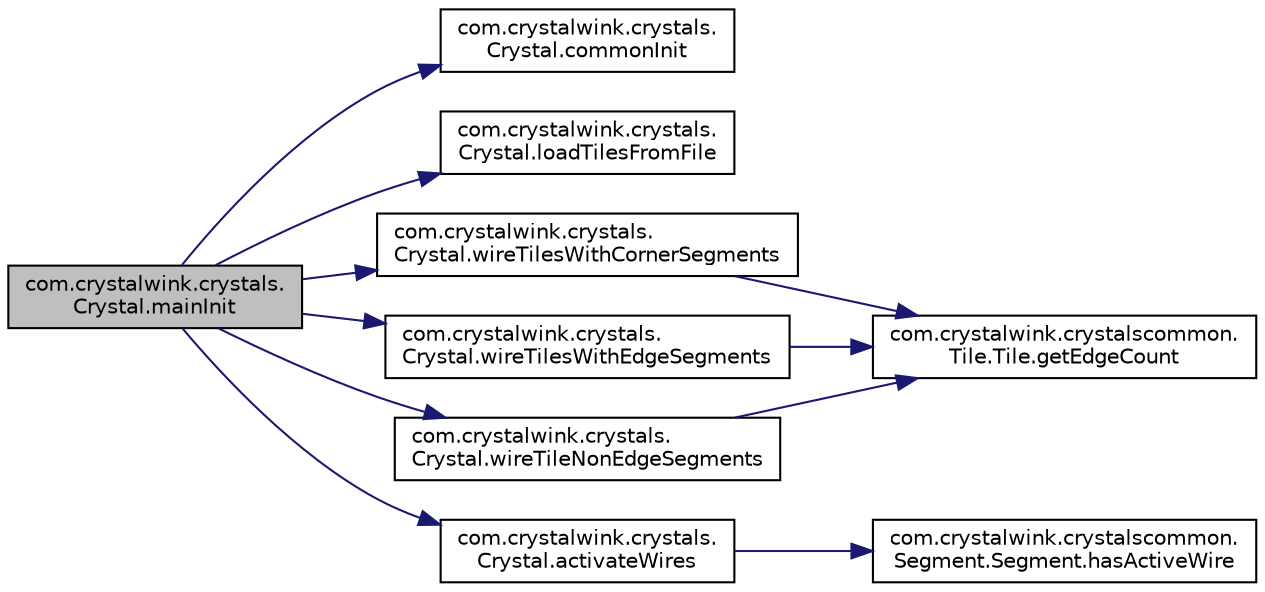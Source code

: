 digraph "com.crystalwink.crystals.Crystal.mainInit"
{
  edge [fontname="Helvetica",fontsize="10",labelfontname="Helvetica",labelfontsize="10"];
  node [fontname="Helvetica",fontsize="10",shape=record];
  rankdir="LR";
  Node1 [label="com.crystalwink.crystals.\lCrystal.mainInit",height=0.2,width=0.4,color="black", fillcolor="grey75", style="filled" fontcolor="black"];
  Node1 -> Node2 [color="midnightblue",fontsize="10",style="solid",fontname="Helvetica"];
  Node2 [label="com.crystalwink.crystals.\lCrystal.commonInit",height=0.2,width=0.4,color="black", fillcolor="white", style="filled",URL="$classcom_1_1crystalwink_1_1crystals_1_1Crystal.html#a77e2c89c7f988844a1bc7ea7923d7b9b"];
  Node1 -> Node3 [color="midnightblue",fontsize="10",style="solid",fontname="Helvetica"];
  Node3 [label="com.crystalwink.crystals.\lCrystal.loadTilesFromFile",height=0.2,width=0.4,color="black", fillcolor="white", style="filled",URL="$classcom_1_1crystalwink_1_1crystals_1_1Crystal.html#aaab9caafeb9a060992d4bde47a87b75d"];
  Node1 -> Node4 [color="midnightblue",fontsize="10",style="solid",fontname="Helvetica"];
  Node4 [label="com.crystalwink.crystals.\lCrystal.wireTilesWithCornerSegments",height=0.2,width=0.4,color="black", fillcolor="white", style="filled",URL="$classcom_1_1crystalwink_1_1crystals_1_1Crystal.html#ac9aa24b53594d7980dd0ae997e75088f"];
  Node4 -> Node5 [color="midnightblue",fontsize="10",style="solid",fontname="Helvetica"];
  Node5 [label="com.crystalwink.crystalscommon.\lTile.Tile.getEdgeCount",height=0.2,width=0.4,color="black", fillcolor="white", style="filled",URL="$classcom_1_1crystalwink_1_1crystalscommon_1_1Tile_1_1Tile.html#ad4b44b49321d5f6032b633cf4ff44de9"];
  Node1 -> Node6 [color="midnightblue",fontsize="10",style="solid",fontname="Helvetica"];
  Node6 [label="com.crystalwink.crystals.\lCrystal.wireTilesWithEdgeSegments",height=0.2,width=0.4,color="black", fillcolor="white", style="filled",URL="$classcom_1_1crystalwink_1_1crystals_1_1Crystal.html#ada017a73a18eeb7c9e134eb2a114418f"];
  Node6 -> Node5 [color="midnightblue",fontsize="10",style="solid",fontname="Helvetica"];
  Node1 -> Node7 [color="midnightblue",fontsize="10",style="solid",fontname="Helvetica"];
  Node7 [label="com.crystalwink.crystals.\lCrystal.wireTileNonEdgeSegments",height=0.2,width=0.4,color="black", fillcolor="white", style="filled",URL="$classcom_1_1crystalwink_1_1crystals_1_1Crystal.html#a89907bf5792a10cb05ffba6d26836984"];
  Node7 -> Node5 [color="midnightblue",fontsize="10",style="solid",fontname="Helvetica"];
  Node1 -> Node8 [color="midnightblue",fontsize="10",style="solid",fontname="Helvetica"];
  Node8 [label="com.crystalwink.crystals.\lCrystal.activateWires",height=0.2,width=0.4,color="black", fillcolor="white", style="filled",URL="$classcom_1_1crystalwink_1_1crystals_1_1Crystal.html#a1206f1f4daf1ec8d02eb6cc0235d6d38"];
  Node8 -> Node9 [color="midnightblue",fontsize="10",style="solid",fontname="Helvetica"];
  Node9 [label="com.crystalwink.crystalscommon.\lSegment.Segment.hasActiveWire",height=0.2,width=0.4,color="black", fillcolor="white", style="filled",URL="$classcom_1_1crystalwink_1_1crystalscommon_1_1Segment_1_1Segment.html#aa010247ca1a75ef36bd17f9cff3d897d"];
}
